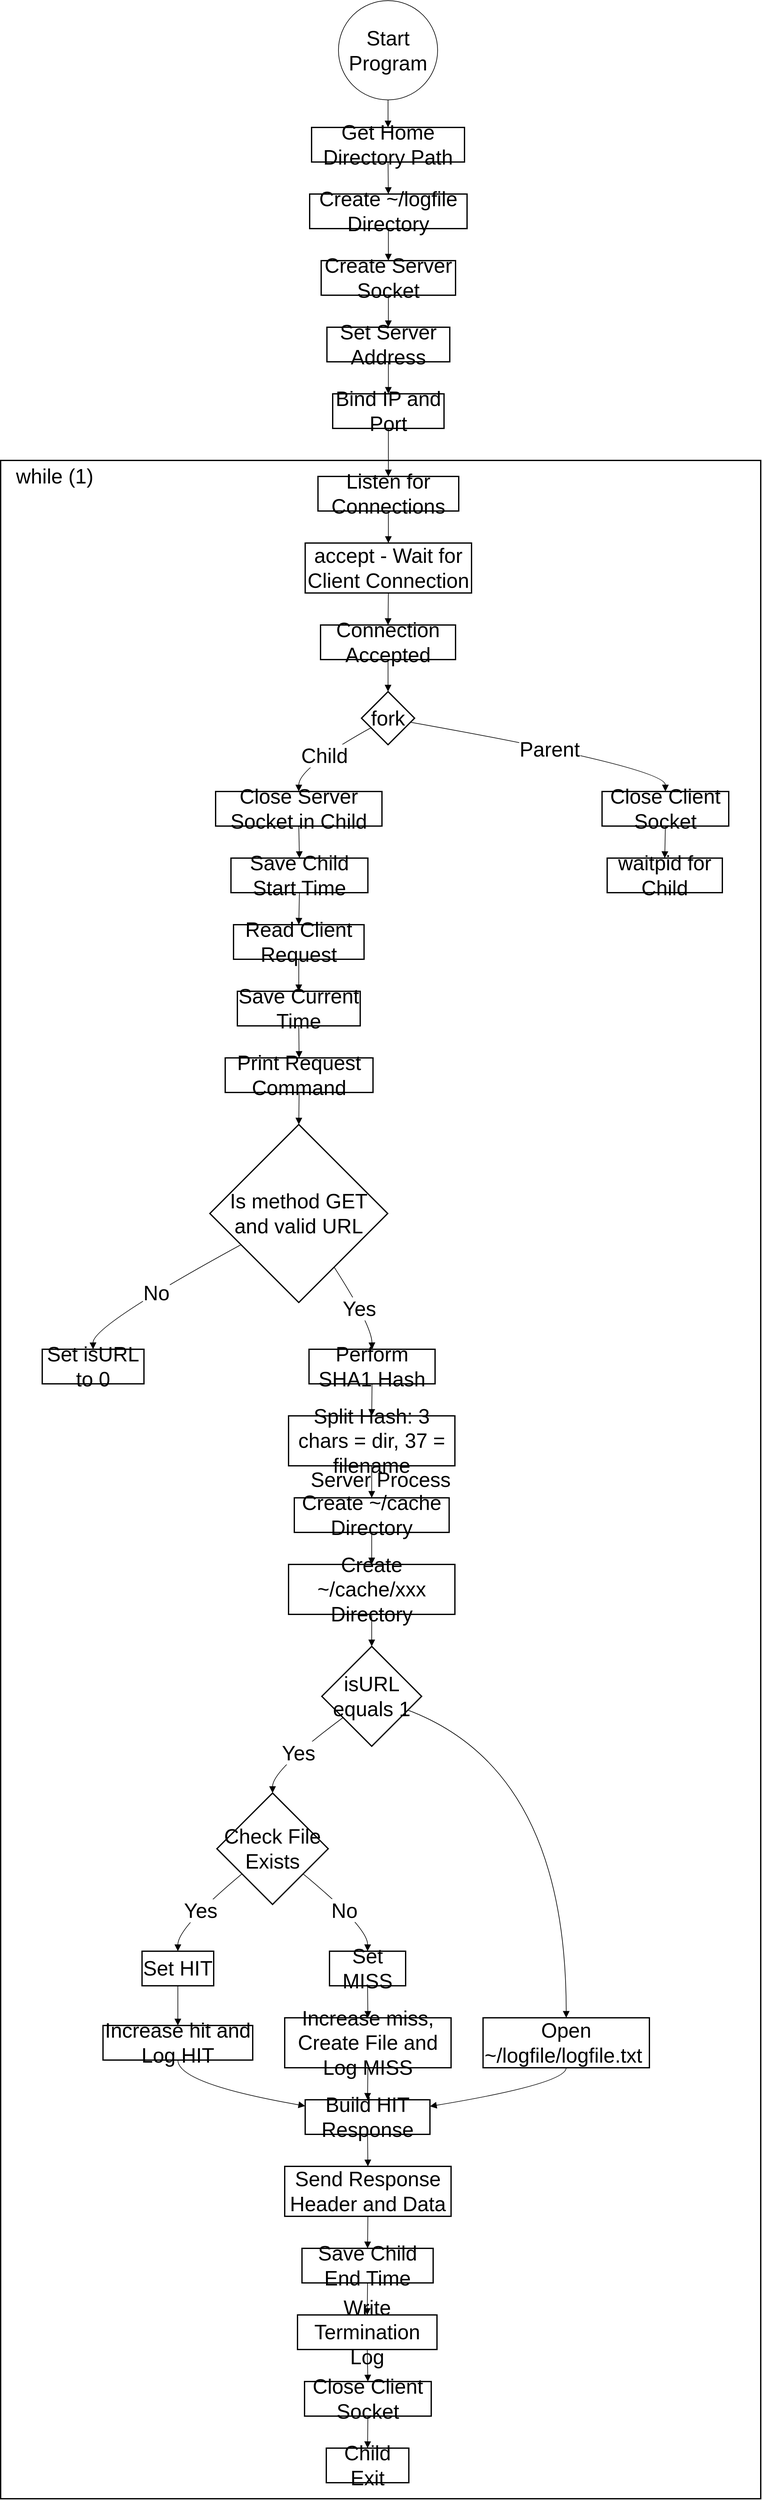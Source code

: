 <mxfile version="26.3.0">
  <diagram name="페이지-1" id="qwC0LiVEyRehczCY5y1P">
    <mxGraphModel dx="3574" dy="2454" grid="0" gridSize="10" guides="1" tooltips="1" connect="1" arrows="1" fold="1" page="0" pageScale="1" pageWidth="827" pageHeight="1169" math="0" shadow="0">
      <root>
        <mxCell id="0" />
        <mxCell id="1" parent="0" />
        <mxCell id="OcjnBdOXLeO60q1BF1s2-1" value="Server Process" style="whiteSpace=wrap;strokeWidth=2;fontSize=32;" vertex="1" parent="1">
          <mxGeometry x="308" y="644" width="1188" height="3183" as="geometry" />
        </mxCell>
        <mxCell id="OcjnBdOXLeO60q1BF1s2-3" value="Get Home Directory Path" style="whiteSpace=wrap;strokeWidth=2;fontSize=32;" vertex="1" parent="1">
          <mxGeometry x="794" y="124" width="239" height="54" as="geometry" />
        </mxCell>
        <mxCell id="OcjnBdOXLeO60q1BF1s2-4" value="Create ~/logfile Directory" style="whiteSpace=wrap;strokeWidth=2;fontSize=32;" vertex="1" parent="1">
          <mxGeometry x="791" y="228" width="246" height="54" as="geometry" />
        </mxCell>
        <mxCell id="OcjnBdOXLeO60q1BF1s2-5" value="Create Server Socket" style="whiteSpace=wrap;strokeWidth=2;fontSize=32;" vertex="1" parent="1">
          <mxGeometry x="809" y="332" width="210" height="54" as="geometry" />
        </mxCell>
        <mxCell id="OcjnBdOXLeO60q1BF1s2-6" value="Set Server Address" style="whiteSpace=wrap;strokeWidth=2;fontSize=32;" vertex="1" parent="1">
          <mxGeometry x="818" y="436" width="192" height="54" as="geometry" />
        </mxCell>
        <mxCell id="OcjnBdOXLeO60q1BF1s2-7" value="Bind IP and Port" style="whiteSpace=wrap;strokeWidth=2;fontSize=32;" vertex="1" parent="1">
          <mxGeometry x="827" y="540" width="174" height="54" as="geometry" />
        </mxCell>
        <mxCell id="OcjnBdOXLeO60q1BF1s2-8" value="Listen for Connections" style="whiteSpace=wrap;strokeWidth=2;fontSize=32;" vertex="1" parent="1">
          <mxGeometry x="804" y="669" width="220" height="54" as="geometry" />
        </mxCell>
        <mxCell id="OcjnBdOXLeO60q1BF1s2-9" value="accept - Wait for Client Connection" style="whiteSpace=wrap;strokeWidth=2;fontSize=32;" vertex="1" parent="1">
          <mxGeometry x="784" y="773" width="260" height="78" as="geometry" />
        </mxCell>
        <mxCell id="OcjnBdOXLeO60q1BF1s2-10" value="Connection Accepted" style="whiteSpace=wrap;strokeWidth=2;fontSize=32;" vertex="1" parent="1">
          <mxGeometry x="808" y="901" width="211" height="54" as="geometry" />
        </mxCell>
        <mxCell id="OcjnBdOXLeO60q1BF1s2-11" value="fork" style="rhombus;strokeWidth=2;whiteSpace=wrap;fontSize=32;" vertex="1" parent="1">
          <mxGeometry x="872" y="1005" width="83" height="83" as="geometry" />
        </mxCell>
        <mxCell id="OcjnBdOXLeO60q1BF1s2-12" value="Close Server Socket in Child" style="whiteSpace=wrap;strokeWidth=2;fontSize=32;" vertex="1" parent="1">
          <mxGeometry x="644" y="1161" width="260" height="54" as="geometry" />
        </mxCell>
        <mxCell id="OcjnBdOXLeO60q1BF1s2-13" value="Save Child Start Time" style="whiteSpace=wrap;strokeWidth=2;fontSize=32;" vertex="1" parent="1">
          <mxGeometry x="668" y="1265" width="214" height="54" as="geometry" />
        </mxCell>
        <mxCell id="OcjnBdOXLeO60q1BF1s2-14" value="Read Client Request" style="whiteSpace=wrap;strokeWidth=2;fontSize=32;" vertex="1" parent="1">
          <mxGeometry x="672" y="1369" width="204" height="54" as="geometry" />
        </mxCell>
        <mxCell id="OcjnBdOXLeO60q1BF1s2-15" value="Save Current Time" style="whiteSpace=wrap;strokeWidth=2;fontSize=32;" vertex="1" parent="1">
          <mxGeometry x="678" y="1473" width="192" height="54" as="geometry" />
        </mxCell>
        <mxCell id="OcjnBdOXLeO60q1BF1s2-16" value="Print Request Command" style="whiteSpace=wrap;strokeWidth=2;fontSize=32;" vertex="1" parent="1">
          <mxGeometry x="659" y="1577" width="231" height="54" as="geometry" />
        </mxCell>
        <mxCell id="OcjnBdOXLeO60q1BF1s2-17" value="Is method GET and valid URL" style="rhombus;strokeWidth=2;whiteSpace=wrap;fontSize=32;" vertex="1" parent="1">
          <mxGeometry x="635" y="1681" width="278" height="278" as="geometry" />
        </mxCell>
        <mxCell id="OcjnBdOXLeO60q1BF1s2-18" value="Set isURL to 0" style="whiteSpace=wrap;strokeWidth=2;fontSize=32;" vertex="1" parent="1">
          <mxGeometry x="373" y="2032" width="159" height="54" as="geometry" />
        </mxCell>
        <mxCell id="OcjnBdOXLeO60q1BF1s2-19" value="Perform SHA1 Hash" style="whiteSpace=wrap;strokeWidth=2;fontSize=32;" vertex="1" parent="1">
          <mxGeometry x="790" y="2032" width="197" height="54" as="geometry" />
        </mxCell>
        <mxCell id="OcjnBdOXLeO60q1BF1s2-20" value="Split Hash: 3 chars = dir, 37 = filename" style="whiteSpace=wrap;strokeWidth=2;fontSize=32;" vertex="1" parent="1">
          <mxGeometry x="758" y="2136" width="260" height="78" as="geometry" />
        </mxCell>
        <mxCell id="OcjnBdOXLeO60q1BF1s2-21" value="Create ~/cache Directory" style="whiteSpace=wrap;strokeWidth=2;fontSize=32;" vertex="1" parent="1">
          <mxGeometry x="767" y="2264" width="242" height="54" as="geometry" />
        </mxCell>
        <mxCell id="OcjnBdOXLeO60q1BF1s2-22" value="Create ~/cache/xxx Directory" style="whiteSpace=wrap;strokeWidth=2;fontSize=32;" vertex="1" parent="1">
          <mxGeometry x="758" y="2368" width="260" height="78" as="geometry" />
        </mxCell>
        <mxCell id="OcjnBdOXLeO60q1BF1s2-23" value="isURL equals 1" style="rhombus;strokeWidth=2;whiteSpace=wrap;fontSize=32;" vertex="1" parent="1">
          <mxGeometry x="810" y="2496" width="156" height="156" as="geometry" />
        </mxCell>
        <mxCell id="OcjnBdOXLeO60q1BF1s2-24" value="Check File Exists" style="rhombus;strokeWidth=2;whiteSpace=wrap;fontSize=32;" vertex="1" parent="1">
          <mxGeometry x="646" y="2725" width="174" height="174" as="geometry" />
        </mxCell>
        <mxCell id="OcjnBdOXLeO60q1BF1s2-25" value="Set HIT" style="whiteSpace=wrap;strokeWidth=2;fontSize=32;" vertex="1" parent="1">
          <mxGeometry x="529" y="2972" width="112" height="54" as="geometry" />
        </mxCell>
        <mxCell id="OcjnBdOXLeO60q1BF1s2-26" value="Set MISS" style="whiteSpace=wrap;strokeWidth=2;fontSize=32;" vertex="1" parent="1">
          <mxGeometry x="822" y="2972" width="119" height="54" as="geometry" />
        </mxCell>
        <mxCell id="OcjnBdOXLeO60q1BF1s2-27" value="Open ~/logfile/logfile.txt " style="whiteSpace=wrap;strokeWidth=2;fontSize=32;" vertex="1" parent="1">
          <mxGeometry x="1062" y="3076" width="260" height="78" as="geometry" />
        </mxCell>
        <mxCell id="OcjnBdOXLeO60q1BF1s2-28" value="Increase hit and Log HIT" style="whiteSpace=wrap;strokeWidth=2;fontSize=32;" vertex="1" parent="1">
          <mxGeometry x="468" y="3088" width="234" height="54" as="geometry" />
        </mxCell>
        <mxCell id="OcjnBdOXLeO60q1BF1s2-29" value="Increase miss, Create File and Log MISS" style="whiteSpace=wrap;strokeWidth=2;fontSize=32;" vertex="1" parent="1">
          <mxGeometry x="752" y="3076" width="260" height="78" as="geometry" />
        </mxCell>
        <mxCell id="OcjnBdOXLeO60q1BF1s2-30" value="Build HIT Response" style="whiteSpace=wrap;strokeWidth=2;fontSize=32;" vertex="1" parent="1">
          <mxGeometry x="784" y="3204" width="195" height="54" as="geometry" />
        </mxCell>
        <mxCell id="OcjnBdOXLeO60q1BF1s2-31" value="Send Response Header and Data" style="whiteSpace=wrap;strokeWidth=2;fontSize=32;" vertex="1" parent="1">
          <mxGeometry x="752" y="3308" width="260" height="78" as="geometry" />
        </mxCell>
        <mxCell id="OcjnBdOXLeO60q1BF1s2-32" value="Save Child End Time" style="whiteSpace=wrap;strokeWidth=2;fontSize=32;" vertex="1" parent="1">
          <mxGeometry x="779" y="3436" width="205" height="54" as="geometry" />
        </mxCell>
        <mxCell id="OcjnBdOXLeO60q1BF1s2-33" value="Write Termination Log" style="whiteSpace=wrap;strokeWidth=2;fontSize=32;" vertex="1" parent="1">
          <mxGeometry x="772" y="3540" width="218" height="54" as="geometry" />
        </mxCell>
        <mxCell id="OcjnBdOXLeO60q1BF1s2-34" value="Close Client Socket" style="whiteSpace=wrap;strokeWidth=2;fontSize=32;" vertex="1" parent="1">
          <mxGeometry x="783" y="3644" width="198" height="54" as="geometry" />
        </mxCell>
        <mxCell id="OcjnBdOXLeO60q1BF1s2-35" value="Child Exit" style="whiteSpace=wrap;strokeWidth=2;fontSize=32;" vertex="1" parent="1">
          <mxGeometry x="817" y="3748" width="129" height="54" as="geometry" />
        </mxCell>
        <mxCell id="OcjnBdOXLeO60q1BF1s2-36" value="Close Client Socket" style="whiteSpace=wrap;strokeWidth=2;fontSize=32;" vertex="1" parent="1">
          <mxGeometry x="1248" y="1161" width="198" height="54" as="geometry" />
        </mxCell>
        <mxCell id="OcjnBdOXLeO60q1BF1s2-37" value="waitpid for Child" style="whiteSpace=wrap;strokeWidth=2;fontSize=32;" vertex="1" parent="1">
          <mxGeometry x="1256" y="1265" width="180" height="54" as="geometry" />
        </mxCell>
        <mxCell id="OcjnBdOXLeO60q1BF1s2-40" value="" style="curved=1;startArrow=none;endArrow=block;exitX=0.5;exitY=1;entryX=0.5;entryY=0;rounded=0;fontSize=32;startSize=8;endSize=8;" edge="1" parent="1" target="OcjnBdOXLeO60q1BF1s2-3">
          <mxGeometry relative="1" as="geometry">
            <Array as="points" />
            <mxPoint x="913.5" y="74" as="sourcePoint" />
          </mxGeometry>
        </mxCell>
        <mxCell id="OcjnBdOXLeO60q1BF1s2-41" value="" style="curved=1;startArrow=none;endArrow=block;exitX=0.5;exitY=1;entryX=0.5;entryY=0;rounded=0;fontSize=32;startSize=8;endSize=8;" edge="1" parent="1" source="OcjnBdOXLeO60q1BF1s2-3" target="OcjnBdOXLeO60q1BF1s2-4">
          <mxGeometry relative="1" as="geometry">
            <Array as="points" />
          </mxGeometry>
        </mxCell>
        <mxCell id="OcjnBdOXLeO60q1BF1s2-42" value="" style="curved=1;startArrow=none;endArrow=block;exitX=0.5;exitY=1;entryX=0.5;entryY=0;rounded=0;fontSize=32;startSize=8;endSize=8;" edge="1" parent="1" source="OcjnBdOXLeO60q1BF1s2-4" target="OcjnBdOXLeO60q1BF1s2-5">
          <mxGeometry relative="1" as="geometry">
            <Array as="points" />
          </mxGeometry>
        </mxCell>
        <mxCell id="OcjnBdOXLeO60q1BF1s2-43" value="" style="curved=1;startArrow=none;endArrow=block;exitX=0.5;exitY=1;entryX=0.5;entryY=0;rounded=0;fontSize=32;startSize=8;endSize=8;" edge="1" parent="1" source="OcjnBdOXLeO60q1BF1s2-5" target="OcjnBdOXLeO60q1BF1s2-6">
          <mxGeometry relative="1" as="geometry">
            <Array as="points" />
          </mxGeometry>
        </mxCell>
        <mxCell id="OcjnBdOXLeO60q1BF1s2-44" value="" style="curved=1;startArrow=none;endArrow=block;exitX=0.5;exitY=1;entryX=0.5;entryY=0;rounded=0;fontSize=32;startSize=8;endSize=8;" edge="1" parent="1" source="OcjnBdOXLeO60q1BF1s2-6" target="OcjnBdOXLeO60q1BF1s2-7">
          <mxGeometry relative="1" as="geometry">
            <Array as="points" />
          </mxGeometry>
        </mxCell>
        <mxCell id="OcjnBdOXLeO60q1BF1s2-45" value="" style="curved=1;startArrow=none;endArrow=block;exitX=0.5;exitY=1;entryX=0.5;entryY=0;rounded=0;fontSize=32;startSize=8;endSize=8;" edge="1" parent="1" source="OcjnBdOXLeO60q1BF1s2-7" target="OcjnBdOXLeO60q1BF1s2-8">
          <mxGeometry relative="1" as="geometry">
            <Array as="points" />
          </mxGeometry>
        </mxCell>
        <mxCell id="OcjnBdOXLeO60q1BF1s2-46" value="" style="curved=1;startArrow=none;endArrow=block;exitX=0.5;exitY=1;entryX=0.5;entryY=0;rounded=0;fontSize=32;startSize=8;endSize=8;" edge="1" parent="1" source="OcjnBdOXLeO60q1BF1s2-8" target="OcjnBdOXLeO60q1BF1s2-9">
          <mxGeometry relative="1" as="geometry">
            <Array as="points" />
          </mxGeometry>
        </mxCell>
        <mxCell id="OcjnBdOXLeO60q1BF1s2-47" value="" style="curved=1;startArrow=none;endArrow=block;exitX=0.5;exitY=1;entryX=0.5;entryY=0;rounded=0;fontSize=32;startSize=8;endSize=8;" edge="1" parent="1" source="OcjnBdOXLeO60q1BF1s2-9" target="OcjnBdOXLeO60q1BF1s2-10">
          <mxGeometry relative="1" as="geometry">
            <Array as="points" />
          </mxGeometry>
        </mxCell>
        <mxCell id="OcjnBdOXLeO60q1BF1s2-48" value="" style="curved=1;startArrow=none;endArrow=block;exitX=0.5;exitY=1;entryX=0.5;entryY=0;rounded=0;fontSize=32;startSize=8;endSize=8;" edge="1" parent="1" source="OcjnBdOXLeO60q1BF1s2-10" target="OcjnBdOXLeO60q1BF1s2-11">
          <mxGeometry relative="1" as="geometry">
            <Array as="points" />
          </mxGeometry>
        </mxCell>
        <mxCell id="OcjnBdOXLeO60q1BF1s2-49" value="Child" style="curved=1;startArrow=none;endArrow=block;exitX=0;exitY=0.78;entryX=0.5;entryY=0;rounded=0;fontSize=32;startSize=8;endSize=8;" edge="1" parent="1" source="OcjnBdOXLeO60q1BF1s2-11" target="OcjnBdOXLeO60q1BF1s2-12">
          <mxGeometry relative="1" as="geometry">
            <Array as="points">
              <mxPoint x="774" y="1124" />
            </Array>
          </mxGeometry>
        </mxCell>
        <mxCell id="OcjnBdOXLeO60q1BF1s2-50" value="" style="curved=1;startArrow=none;endArrow=block;exitX=0.5;exitY=1;entryX=0.5;entryY=0;rounded=0;fontSize=32;startSize=8;endSize=8;" edge="1" parent="1" source="OcjnBdOXLeO60q1BF1s2-12" target="OcjnBdOXLeO60q1BF1s2-13">
          <mxGeometry relative="1" as="geometry">
            <Array as="points" />
          </mxGeometry>
        </mxCell>
        <mxCell id="OcjnBdOXLeO60q1BF1s2-51" value="" style="curved=1;startArrow=none;endArrow=block;exitX=0.5;exitY=1;entryX=0.5;entryY=0;rounded=0;fontSize=32;startSize=8;endSize=8;" edge="1" parent="1" source="OcjnBdOXLeO60q1BF1s2-13" target="OcjnBdOXLeO60q1BF1s2-14">
          <mxGeometry relative="1" as="geometry">
            <Array as="points" />
          </mxGeometry>
        </mxCell>
        <mxCell id="OcjnBdOXLeO60q1BF1s2-52" value="" style="curved=1;startArrow=none;endArrow=block;exitX=0.5;exitY=1;entryX=0.5;entryY=0;rounded=0;fontSize=32;startSize=8;endSize=8;" edge="1" parent="1" source="OcjnBdOXLeO60q1BF1s2-14" target="OcjnBdOXLeO60q1BF1s2-15">
          <mxGeometry relative="1" as="geometry">
            <Array as="points" />
          </mxGeometry>
        </mxCell>
        <mxCell id="OcjnBdOXLeO60q1BF1s2-53" value="" style="curved=1;startArrow=none;endArrow=block;exitX=0.5;exitY=1;entryX=0.5;entryY=0;rounded=0;fontSize=32;startSize=8;endSize=8;" edge="1" parent="1" source="OcjnBdOXLeO60q1BF1s2-15" target="OcjnBdOXLeO60q1BF1s2-16">
          <mxGeometry relative="1" as="geometry">
            <Array as="points" />
          </mxGeometry>
        </mxCell>
        <mxCell id="OcjnBdOXLeO60q1BF1s2-54" value="" style="curved=1;startArrow=none;endArrow=block;exitX=0.5;exitY=1;entryX=0.5;entryY=0;rounded=0;fontSize=32;startSize=8;endSize=8;" edge="1" parent="1" source="OcjnBdOXLeO60q1BF1s2-16" target="OcjnBdOXLeO60q1BF1s2-17">
          <mxGeometry relative="1" as="geometry">
            <Array as="points" />
          </mxGeometry>
        </mxCell>
        <mxCell id="OcjnBdOXLeO60q1BF1s2-55" value="No" style="curved=1;startArrow=none;endArrow=block;exitX=0;exitY=0.77;entryX=0.5;entryY=0;rounded=0;fontSize=32;startSize=8;endSize=8;" edge="1" parent="1" source="OcjnBdOXLeO60q1BF1s2-17" target="OcjnBdOXLeO60q1BF1s2-18">
          <mxGeometry relative="1" as="geometry">
            <Array as="points">
              <mxPoint x="452" y="1995" />
            </Array>
          </mxGeometry>
        </mxCell>
        <mxCell id="OcjnBdOXLeO60q1BF1s2-56" value="Yes" style="curved=1;startArrow=none;endArrow=block;exitX=0.83;exitY=1;entryX=0.5;entryY=0;rounded=0;fontSize=32;startSize=8;endSize=8;" edge="1" parent="1" source="OcjnBdOXLeO60q1BF1s2-17" target="OcjnBdOXLeO60q1BF1s2-19">
          <mxGeometry relative="1" as="geometry">
            <Array as="points">
              <mxPoint x="888" y="1995" />
            </Array>
          </mxGeometry>
        </mxCell>
        <mxCell id="OcjnBdOXLeO60q1BF1s2-57" value="" style="curved=1;startArrow=none;endArrow=block;exitX=0.5;exitY=1;entryX=0.5;entryY=0;rounded=0;fontSize=32;startSize=8;endSize=8;" edge="1" parent="1" source="OcjnBdOXLeO60q1BF1s2-19" target="OcjnBdOXLeO60q1BF1s2-20">
          <mxGeometry relative="1" as="geometry">
            <Array as="points" />
          </mxGeometry>
        </mxCell>
        <mxCell id="OcjnBdOXLeO60q1BF1s2-58" value="" style="curved=1;startArrow=none;endArrow=block;exitX=0.5;exitY=1;entryX=0.5;entryY=0;rounded=0;fontSize=32;startSize=8;endSize=8;" edge="1" parent="1" source="OcjnBdOXLeO60q1BF1s2-20" target="OcjnBdOXLeO60q1BF1s2-21">
          <mxGeometry relative="1" as="geometry">
            <Array as="points" />
          </mxGeometry>
        </mxCell>
        <mxCell id="OcjnBdOXLeO60q1BF1s2-59" value="" style="curved=1;startArrow=none;endArrow=block;exitX=0.5;exitY=1;entryX=0.5;entryY=0;rounded=0;fontSize=32;startSize=8;endSize=8;" edge="1" parent="1" source="OcjnBdOXLeO60q1BF1s2-21" target="OcjnBdOXLeO60q1BF1s2-22">
          <mxGeometry relative="1" as="geometry">
            <Array as="points" />
          </mxGeometry>
        </mxCell>
        <mxCell id="OcjnBdOXLeO60q1BF1s2-60" value="" style="curved=1;startArrow=none;endArrow=block;exitX=0.5;exitY=1;entryX=0.5;entryY=0;rounded=0;fontSize=32;startSize=8;endSize=8;" edge="1" parent="1" source="OcjnBdOXLeO60q1BF1s2-22" target="OcjnBdOXLeO60q1BF1s2-23">
          <mxGeometry relative="1" as="geometry">
            <Array as="points" />
          </mxGeometry>
        </mxCell>
        <mxCell id="OcjnBdOXLeO60q1BF1s2-61" value="Yes" style="curved=1;startArrow=none;endArrow=block;exitX=0;exitY=0.87;entryX=0.5;entryY=0;rounded=0;fontSize=32;startSize=8;endSize=8;" edge="1" parent="1" source="OcjnBdOXLeO60q1BF1s2-23" target="OcjnBdOXLeO60q1BF1s2-24">
          <mxGeometry relative="1" as="geometry">
            <Array as="points">
              <mxPoint x="733" y="2689" />
            </Array>
          </mxGeometry>
        </mxCell>
        <mxCell id="OcjnBdOXLeO60q1BF1s2-62" value="Yes" style="curved=1;startArrow=none;endArrow=block;exitX=0;exitY=0.91;entryX=0.5;entryY=-0.01;rounded=0;fontSize=32;startSize=8;endSize=8;" edge="1" parent="1" source="OcjnBdOXLeO60q1BF1s2-24" target="OcjnBdOXLeO60q1BF1s2-25">
          <mxGeometry relative="1" as="geometry">
            <Array as="points">
              <mxPoint x="585" y="2935" />
            </Array>
          </mxGeometry>
        </mxCell>
        <mxCell id="OcjnBdOXLeO60q1BF1s2-63" value="No" style="curved=1;startArrow=none;endArrow=block;exitX=1;exitY=0.91;entryX=0.5;entryY=-0.01;rounded=0;fontSize=32;startSize=8;endSize=8;" edge="1" parent="1" source="OcjnBdOXLeO60q1BF1s2-24" target="OcjnBdOXLeO60q1BF1s2-26">
          <mxGeometry relative="1" as="geometry">
            <Array as="points">
              <mxPoint x="882" y="2935" />
            </Array>
          </mxGeometry>
        </mxCell>
        <mxCell id="OcjnBdOXLeO60q1BF1s2-64" value="" style="curved=1;startArrow=none;endArrow=block;exitX=1;exitY=0.69;entryX=0.5;entryY=0;rounded=0;fontSize=32;startSize=8;endSize=8;" edge="1" parent="1" source="OcjnBdOXLeO60q1BF1s2-23" target="OcjnBdOXLeO60q1BF1s2-27">
          <mxGeometry relative="1" as="geometry">
            <Array as="points">
              <mxPoint x="1192" y="2689" />
            </Array>
          </mxGeometry>
        </mxCell>
        <mxCell id="OcjnBdOXLeO60q1BF1s2-65" value="" style="curved=1;startArrow=none;endArrow=block;exitX=0.5;exitY=0.99;entryX=0.5;entryY=-0.01;rounded=0;fontSize=32;startSize=8;endSize=8;" edge="1" parent="1" source="OcjnBdOXLeO60q1BF1s2-25" target="OcjnBdOXLeO60q1BF1s2-28">
          <mxGeometry relative="1" as="geometry">
            <Array as="points" />
          </mxGeometry>
        </mxCell>
        <mxCell id="OcjnBdOXLeO60q1BF1s2-66" value="" style="curved=1;startArrow=none;endArrow=block;exitX=0.5;exitY=0.99;entryX=0.5;entryY=0;rounded=0;fontSize=32;startSize=8;endSize=8;" edge="1" parent="1" source="OcjnBdOXLeO60q1BF1s2-26" target="OcjnBdOXLeO60q1BF1s2-29">
          <mxGeometry relative="1" as="geometry">
            <Array as="points" />
          </mxGeometry>
        </mxCell>
        <mxCell id="OcjnBdOXLeO60q1BF1s2-67" value="" style="curved=1;startArrow=none;endArrow=block;exitX=0.5;exitY=0.99;entryX=0;entryY=0.18;rounded=0;fontSize=32;startSize=8;endSize=8;" edge="1" parent="1" source="OcjnBdOXLeO60q1BF1s2-28" target="OcjnBdOXLeO60q1BF1s2-30">
          <mxGeometry relative="1" as="geometry">
            <Array as="points">
              <mxPoint x="585" y="3179" />
            </Array>
          </mxGeometry>
        </mxCell>
        <mxCell id="OcjnBdOXLeO60q1BF1s2-68" value="" style="curved=1;startArrow=none;endArrow=block;exitX=0.5;exitY=1;entryX=0.5;entryY=-0.01;rounded=0;fontSize=32;startSize=8;endSize=8;" edge="1" parent="1" source="OcjnBdOXLeO60q1BF1s2-29" target="OcjnBdOXLeO60q1BF1s2-30">
          <mxGeometry relative="1" as="geometry">
            <Array as="points" />
          </mxGeometry>
        </mxCell>
        <mxCell id="OcjnBdOXLeO60q1BF1s2-69" value="" style="curved=1;startArrow=none;endArrow=block;exitX=0.5;exitY=1;entryX=1;entryY=0.19;rounded=0;fontSize=32;startSize=8;endSize=8;" edge="1" parent="1" source="OcjnBdOXLeO60q1BF1s2-27" target="OcjnBdOXLeO60q1BF1s2-30">
          <mxGeometry relative="1" as="geometry">
            <Array as="points">
              <mxPoint x="1192" y="3179" />
            </Array>
          </mxGeometry>
        </mxCell>
        <mxCell id="OcjnBdOXLeO60q1BF1s2-70" value="" style="curved=1;startArrow=none;endArrow=block;exitX=0.5;exitY=0.99;entryX=0.5;entryY=0;rounded=0;fontSize=32;startSize=8;endSize=8;" edge="1" parent="1" source="OcjnBdOXLeO60q1BF1s2-30" target="OcjnBdOXLeO60q1BF1s2-31">
          <mxGeometry relative="1" as="geometry">
            <Array as="points" />
          </mxGeometry>
        </mxCell>
        <mxCell id="OcjnBdOXLeO60q1BF1s2-71" value="" style="curved=1;startArrow=none;endArrow=block;exitX=0.5;exitY=1;entryX=0.5;entryY=-0.01;rounded=0;fontSize=32;startSize=8;endSize=8;" edge="1" parent="1" source="OcjnBdOXLeO60q1BF1s2-31" target="OcjnBdOXLeO60q1BF1s2-32">
          <mxGeometry relative="1" as="geometry">
            <Array as="points" />
          </mxGeometry>
        </mxCell>
        <mxCell id="OcjnBdOXLeO60q1BF1s2-72" value="" style="curved=1;startArrow=none;endArrow=block;exitX=0.5;exitY=0.99;entryX=0.5;entryY=-0.01;rounded=0;fontSize=32;startSize=8;endSize=8;" edge="1" parent="1" source="OcjnBdOXLeO60q1BF1s2-32" target="OcjnBdOXLeO60q1BF1s2-33">
          <mxGeometry relative="1" as="geometry">
            <Array as="points" />
          </mxGeometry>
        </mxCell>
        <mxCell id="OcjnBdOXLeO60q1BF1s2-73" value="" style="curved=1;startArrow=none;endArrow=block;exitX=0.5;exitY=0.99;entryX=0.5;entryY=-0.01;rounded=0;fontSize=32;startSize=8;endSize=8;" edge="1" parent="1" source="OcjnBdOXLeO60q1BF1s2-33" target="OcjnBdOXLeO60q1BF1s2-34">
          <mxGeometry relative="1" as="geometry">
            <Array as="points" />
          </mxGeometry>
        </mxCell>
        <mxCell id="OcjnBdOXLeO60q1BF1s2-74" value="" style="curved=1;startArrow=none;endArrow=block;exitX=0.5;exitY=0.99;entryX=0.5;entryY=-0.01;rounded=0;fontSize=32;startSize=8;endSize=8;" edge="1" parent="1" source="OcjnBdOXLeO60q1BF1s2-34" target="OcjnBdOXLeO60q1BF1s2-35">
          <mxGeometry relative="1" as="geometry">
            <Array as="points" />
          </mxGeometry>
        </mxCell>
        <mxCell id="OcjnBdOXLeO60q1BF1s2-75" value="Parent" style="curved=1;startArrow=none;endArrow=block;exitX=1;exitY=0.59;entryX=0.5;entryY=0;rounded=0;fontSize=32;startSize=8;endSize=8;" edge="1" parent="1" source="OcjnBdOXLeO60q1BF1s2-11" target="OcjnBdOXLeO60q1BF1s2-36">
          <mxGeometry relative="1" as="geometry">
            <Array as="points">
              <mxPoint x="1347" y="1124" />
            </Array>
          </mxGeometry>
        </mxCell>
        <mxCell id="OcjnBdOXLeO60q1BF1s2-76" value="" style="curved=1;startArrow=none;endArrow=block;exitX=0.5;exitY=1;entryX=0.5;entryY=0;rounded=0;fontSize=32;startSize=8;endSize=8;" edge="1" parent="1" source="OcjnBdOXLeO60q1BF1s2-36" target="OcjnBdOXLeO60q1BF1s2-37">
          <mxGeometry relative="1" as="geometry">
            <Array as="points" />
          </mxGeometry>
        </mxCell>
        <mxCell id="OcjnBdOXLeO60q1BF1s2-80" value="&lt;span style=&quot;font-size: 32px;&quot;&gt;Start Program&lt;/span&gt;" style="ellipse;whiteSpace=wrap;html=1;aspect=fixed;" vertex="1" parent="1">
          <mxGeometry x="836" y="-74" width="155" height="155" as="geometry" />
        </mxCell>
        <mxCell id="OcjnBdOXLeO60q1BF1s2-81" value="&lt;font style=&quot;font-size: 32px;&quot;&gt;while (1)&lt;/font&gt;" style="text;html=1;align=center;verticalAlign=middle;resizable=0;points=[];autosize=1;strokeColor=none;fillColor=none;fontSize=16;" vertex="1" parent="1">
          <mxGeometry x="322" y="644" width="139" height="50" as="geometry" />
        </mxCell>
      </root>
    </mxGraphModel>
  </diagram>
</mxfile>
